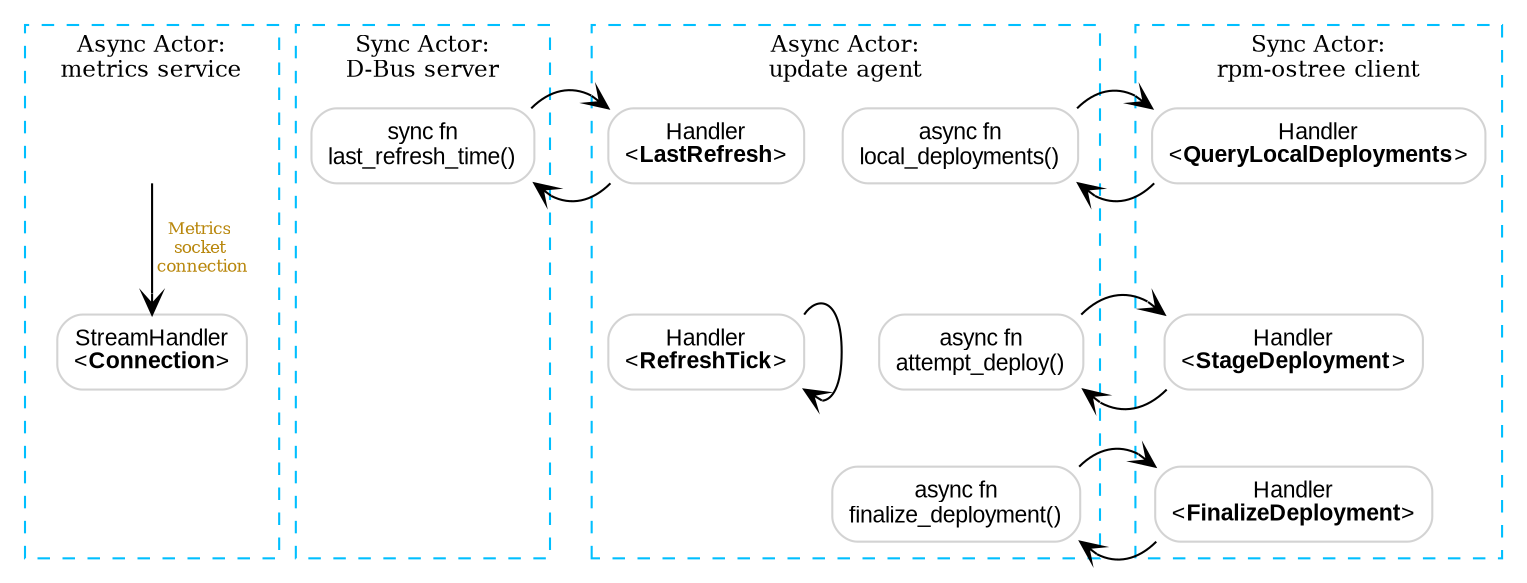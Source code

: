 # Render with: `dot -T png -o zincati-actors.png zincati-actors.dot`

digraph actors_messages {
    newrank = true;
    fontsize=11;
    node [shape=box, style="rounded", color=lightgrey; fontname="Arial"; fontsize=11;];
    edge[arrowhead="vee"; fontcolor=darkgoldenrod; fontsize=8;];


    subgraph cluster_metrics_service {
        label = "Async Actor:\nmetrics service";
        style = dashed;
        color = deepskyblue;

        ConnectionStream [label=<StreamHandler<br/>&lt;<b>Connection</b>&gt;>;];
        
        # Invisble placeholders.
        InvisMetricsClient:s [style=invis];
        InvisBottomMetrics [style=invis];
        ConnectionStream:s -> InvisBottomMetrics:n [style=invis];
    }

    subgraph cluster_dbus_server {
        label = "Sync Actor:\nD-Bus server";
        style = dashed;
        color = deepskyblue;

        SyncLastRefersh [label="sync fn\nlast_refresh_time()"];

        # Invisble placeholders.
        InvisBottomDbus [style=invis];
    }

    subgraph cluster_update_agent {
        label = "Async Actor:\nupdate agent";
        style = dashed;
        color = deepskyblue;

        AsyncLocalDeployments [label="async fn\nlocal_deployments()"];
        AsyncAttemptDeploy [label="async fn\nattempt_deploy()"];
        AsyncFinalizeDeployment [label="async fn\nfinalize_deployment()"];
        RefreshTick [label=<Handler<br/>&lt;<b>RefreshTick</b>&gt;>];
        LastRefresh [label=<Handler<br/>&lt;<b>LastRefresh</b>&gt;>]
        
    }
    
    subgraph cluster_rpm_ostree_client {
        label = "Sync Actor:\nrpm-ostree client";
        style = dashed;
        color = deepskyblue;

        QueryLocalDeployments [label=<Handler<br/>&lt;<b>QueryLocalDeployments</b>&gt;>];
        StageDeployment [label=<Handler<br/>&lt;<b>StageDeployment</b>&gt;>];
        FinalizeDeployment [label=<Handler<br/>&lt;<b>FinalizeDeployment</b>&gt;>];
       
        # Invisble placeholders.
        QueryLocalDeployments:s -> StageDeployment:n [style=invis];
        StageDeployment:s -> FinalizeDeployment:n [style=invis];
    }
    
    # Organize nodes in rows.
    { rank = same; InvisMetricsClient; SyncLastRefersh; LastRefresh; AsyncLocalDeployments; QueryLocalDeployments }
    { rank = same; ConnectionStream; RefreshTick; AsyncAttemptDeploy; StageDeployment }
    { rank = same; InvisBottomMetrics; InvisBottomDbus; AsyncFinalizeDeployment; FinalizeDeployment; }

    # Edges.
    InvisMetricsClient:s -> ConnectionStream:n [label="Metrics\nsocket\n connection"];
    RefreshTick:ne -> RefreshTick:se;
    { rank = same; SyncLastRefersh:ne -> LastRefresh:nw; LastRefresh:sw -> SyncLastRefersh:se; }
    { rank = same; AsyncLocalDeployments:ne -> QueryLocalDeployments:nw; QueryLocalDeployments:sw -> AsyncLocalDeployments:se; }
    { rank = same; AsyncAttemptDeploy:ne -> StageDeployment:nw; StageDeployment:sw -> AsyncAttemptDeploy:se; }
    { rank = same; AsyncFinalizeDeployment:ne -> FinalizeDeployment:nw; FinalizeDeployment:sw -> AsyncFinalizeDeployment:se; }
}

